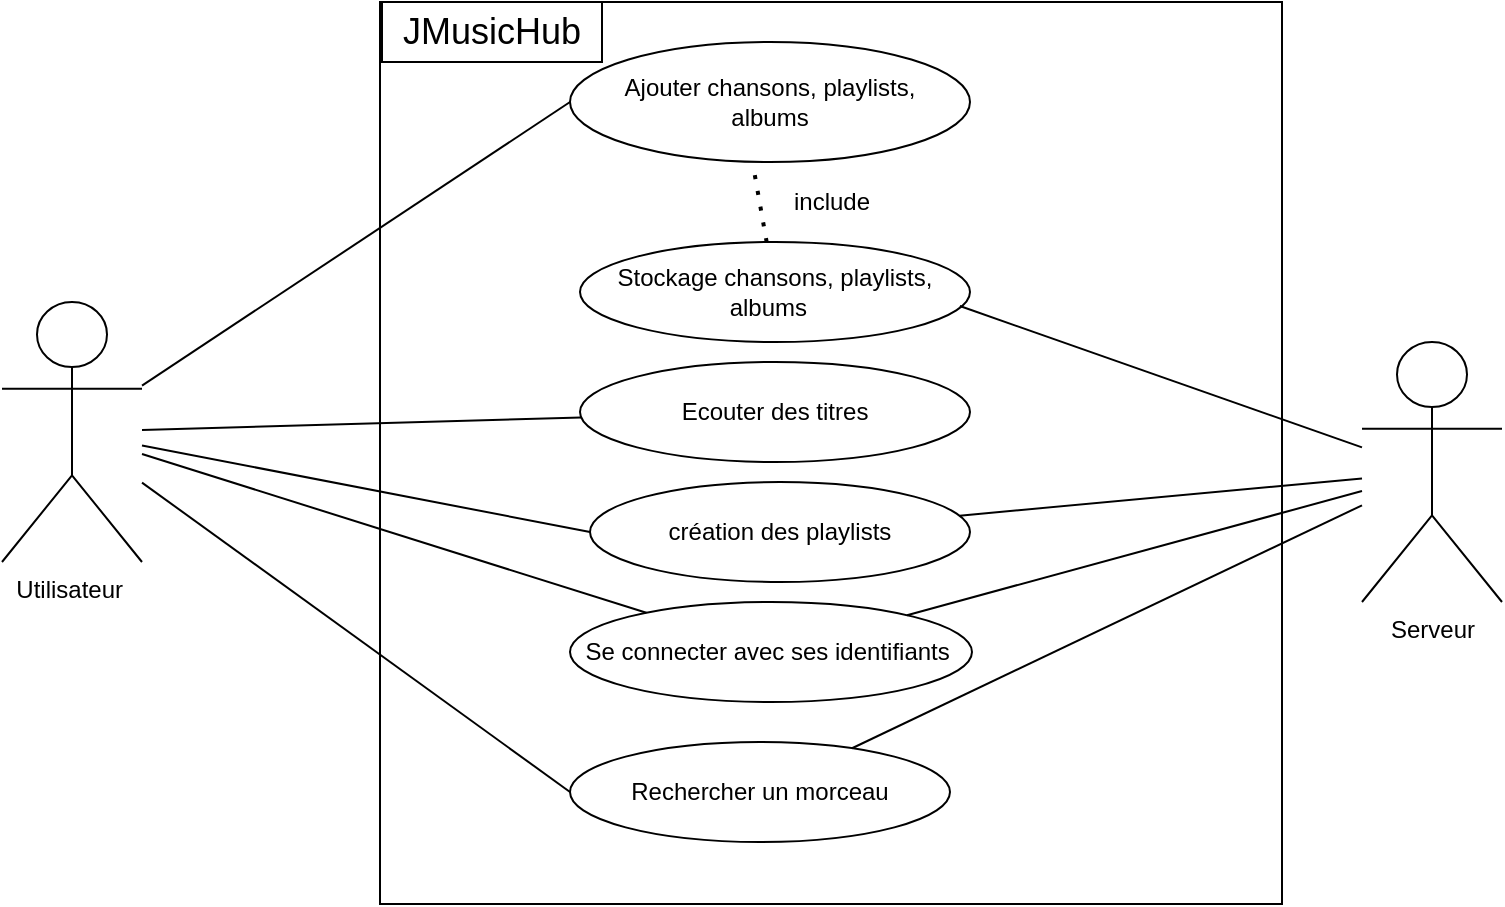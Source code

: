 <mxfile version="14.5.8" type="onedrive"><diagram id="7olTwa6nOrxuYuHNmTWw" name="Page-1"><mxGraphModel dx="984" dy="341" grid="1" gridSize="10" guides="1" tooltips="1" connect="1" arrows="1" fold="1" page="1" pageScale="1" pageWidth="827" pageHeight="1169" math="0" shadow="0"><root><mxCell id="cExm7KRV4g2eKLTbP3-x-0"/><mxCell id="cExm7KRV4g2eKLTbP3-x-1" parent="cExm7KRV4g2eKLTbP3-x-0"/><mxCell id="0B5N8SbF55vsnnsmIWxy-0" value="Utilisateur&amp;nbsp;" style="shape=umlActor;verticalLabelPosition=bottom;verticalAlign=top;html=1;outlineConnect=0;" vertex="1" parent="cExm7KRV4g2eKLTbP3-x-1"><mxGeometry x="80" y="180" width="70" height="130" as="geometry"/></mxCell><mxCell id="0B5N8SbF55vsnnsmIWxy-1" value="" style="whiteSpace=wrap;html=1;aspect=fixed;" vertex="1" parent="cExm7KRV4g2eKLTbP3-x-1"><mxGeometry x="269" y="30" width="451" height="451" as="geometry"/></mxCell><mxCell id="0B5N8SbF55vsnnsmIWxy-2" value="&lt;span&gt;Ajouter chansons, playlists,&lt;/span&gt;&lt;br&gt;&lt;span&gt;albums&lt;/span&gt;" style="ellipse;whiteSpace=wrap;html=1;" vertex="1" parent="cExm7KRV4g2eKLTbP3-x-1"><mxGeometry x="364" y="50" width="200" height="60" as="geometry"/></mxCell><mxCell id="0B5N8SbF55vsnnsmIWxy-3" value="&lt;span style=&quot;font-family: &amp;#34;helvetica&amp;#34;&quot;&gt;Ecouter des titres&lt;/span&gt;" style="ellipse;whiteSpace=wrap;html=1;" vertex="1" parent="cExm7KRV4g2eKLTbP3-x-1"><mxGeometry x="369" y="210" width="195" height="50" as="geometry"/></mxCell><mxCell id="0B5N8SbF55vsnnsmIWxy-4" value="création des playlists" style="ellipse;whiteSpace=wrap;html=1;" vertex="1" parent="cExm7KRV4g2eKLTbP3-x-1"><mxGeometry x="374" y="270" width="190" height="50" as="geometry"/></mxCell><mxCell id="0B5N8SbF55vsnnsmIWxy-5" value="Se connecter avec ses identifiants&amp;nbsp;" style="ellipse;whiteSpace=wrap;html=1;" vertex="1" parent="cExm7KRV4g2eKLTbP3-x-1"><mxGeometry x="364" y="330" width="201" height="50" as="geometry"/></mxCell><mxCell id="0B5N8SbF55vsnnsmIWxy-6" value="Rechercher un morceau" style="ellipse;whiteSpace=wrap;html=1;" vertex="1" parent="cExm7KRV4g2eKLTbP3-x-1"><mxGeometry x="364" y="400" width="190" height="50" as="geometry"/></mxCell><mxCell id="0B5N8SbF55vsnnsmIWxy-7" value="" style="endArrow=none;html=1;entryX=0;entryY=0.5;entryDx=0;entryDy=0;" edge="1" parent="cExm7KRV4g2eKLTbP3-x-1" source="0B5N8SbF55vsnnsmIWxy-0" target="0B5N8SbF55vsnnsmIWxy-6"><mxGeometry width="50" height="50" relative="1" as="geometry"><mxPoint x="170" y="250" as="sourcePoint"/><mxPoint x="412" y="142" as="targetPoint"/></mxGeometry></mxCell><mxCell id="0B5N8SbF55vsnnsmIWxy-8" value="" style="endArrow=none;html=1;" edge="1" parent="cExm7KRV4g2eKLTbP3-x-1" source="0B5N8SbF55vsnnsmIWxy-0" target="0B5N8SbF55vsnnsmIWxy-5"><mxGeometry width="50" height="50" relative="1" as="geometry"><mxPoint x="180" y="257.685" as="sourcePoint"/><mxPoint x="390" y="265" as="targetPoint"/></mxGeometry></mxCell><mxCell id="0B5N8SbF55vsnnsmIWxy-9" value="Serveur" style="shape=umlActor;verticalLabelPosition=bottom;verticalAlign=top;html=1;outlineConnect=0;" vertex="1" parent="cExm7KRV4g2eKLTbP3-x-1"><mxGeometry x="760" y="200" width="70" height="130" as="geometry"/></mxCell><mxCell id="0B5N8SbF55vsnnsmIWxy-10" value="" style="endArrow=none;html=1;entryX=0;entryY=0.5;entryDx=0;entryDy=0;" edge="1" parent="cExm7KRV4g2eKLTbP3-x-1" source="0B5N8SbF55vsnnsmIWxy-0" target="0B5N8SbF55vsnnsmIWxy-2"><mxGeometry width="50" height="50" relative="1" as="geometry"><mxPoint x="170" y="240" as="sourcePoint"/><mxPoint x="220" y="190" as="targetPoint"/></mxGeometry></mxCell><mxCell id="0B5N8SbF55vsnnsmIWxy-11" value="" style="endArrow=none;html=1;" edge="1" parent="cExm7KRV4g2eKLTbP3-x-1" source="0B5N8SbF55vsnnsmIWxy-0" target="0B5N8SbF55vsnnsmIWxy-3"><mxGeometry width="50" height="50" relative="1" as="geometry"><mxPoint x="200" y="260" as="sourcePoint"/><mxPoint x="250" y="210" as="targetPoint"/></mxGeometry></mxCell><mxCell id="0B5N8SbF55vsnnsmIWxy-12" value="" style="endArrow=none;html=1;" edge="1" parent="cExm7KRV4g2eKLTbP3-x-1" source="0B5N8SbF55vsnnsmIWxy-4" target="0B5N8SbF55vsnnsmIWxy-9"><mxGeometry width="50" height="50" relative="1" as="geometry"><mxPoint x="630" y="300" as="sourcePoint"/><mxPoint x="680" y="250" as="targetPoint"/></mxGeometry></mxCell><mxCell id="0B5N8SbF55vsnnsmIWxy-13" value="" style="endArrow=none;html=1;" edge="1" parent="cExm7KRV4g2eKLTbP3-x-1" source="0B5N8SbF55vsnnsmIWxy-5" target="0B5N8SbF55vsnnsmIWxy-9"><mxGeometry width="50" height="50" relative="1" as="geometry"><mxPoint x="710" y="330" as="sourcePoint"/><mxPoint x="760" y="280" as="targetPoint"/></mxGeometry></mxCell><mxCell id="0B5N8SbF55vsnnsmIWxy-14" value="" style="endArrow=none;html=1;" edge="1" parent="cExm7KRV4g2eKLTbP3-x-1" source="0B5N8SbF55vsnnsmIWxy-6" target="0B5N8SbF55vsnnsmIWxy-9"><mxGeometry width="50" height="50" relative="1" as="geometry"><mxPoint x="690" y="400" as="sourcePoint"/><mxPoint x="740" y="350" as="targetPoint"/></mxGeometry></mxCell><mxCell id="0B5N8SbF55vsnnsmIWxy-15" value="" style="endArrow=none;html=1;entryX=0;entryY=0.5;entryDx=0;entryDy=0;" edge="1" parent="cExm7KRV4g2eKLTbP3-x-1" source="0B5N8SbF55vsnnsmIWxy-0" target="0B5N8SbF55vsnnsmIWxy-4"><mxGeometry width="50" height="50" relative="1" as="geometry"><mxPoint x="220" y="290" as="sourcePoint"/><mxPoint x="270" y="240" as="targetPoint"/></mxGeometry></mxCell><mxCell id="0B5N8SbF55vsnnsmIWxy-16" value="&lt;font face=&quot;helvetica&quot;&gt;Stockage chansons, playlists,&lt;br&gt;albums&amp;nbsp;&amp;nbsp;&lt;/font&gt;" style="ellipse;whiteSpace=wrap;html=1;" vertex="1" parent="cExm7KRV4g2eKLTbP3-x-1"><mxGeometry x="369" y="150" width="195" height="50" as="geometry"/></mxCell><mxCell id="0B5N8SbF55vsnnsmIWxy-17" value="" style="endArrow=none;html=1;entryX=0.974;entryY=0.64;entryDx=0;entryDy=0;entryPerimeter=0;" edge="1" parent="cExm7KRV4g2eKLTbP3-x-1" source="0B5N8SbF55vsnnsmIWxy-9" target="0B5N8SbF55vsnnsmIWxy-16"><mxGeometry width="50" height="50" relative="1" as="geometry"><mxPoint x="240" y="250" as="sourcePoint"/><mxPoint x="290" y="200" as="targetPoint"/></mxGeometry></mxCell><mxCell id="0B5N8SbF55vsnnsmIWxy-18" value="include" style="text;html=1;strokeColor=none;fillColor=none;align=center;verticalAlign=middle;whiteSpace=wrap;rounded=0;" vertex="1" parent="cExm7KRV4g2eKLTbP3-x-1"><mxGeometry x="474.5" y="120" width="40" height="20" as="geometry"/></mxCell><mxCell id="0B5N8SbF55vsnnsmIWxy-19" value="" style="endArrow=none;dashed=1;html=1;dashPattern=1 3;strokeWidth=2;entryX=0.458;entryY=1.033;entryDx=0;entryDy=0;entryPerimeter=0;" edge="1" parent="cExm7KRV4g2eKLTbP3-x-1" source="0B5N8SbF55vsnnsmIWxy-16" target="0B5N8SbF55vsnnsmIWxy-2"><mxGeometry width="50" height="50" relative="1" as="geometry"><mxPoint x="370" y="170" as="sourcePoint"/><mxPoint x="420" y="120" as="targetPoint"/></mxGeometry></mxCell><mxCell id="0B5N8SbF55vsnnsmIWxy-20" value="&lt;span style=&quot;font-size: 18px&quot;&gt;&lt;font style=&quot;vertical-align: inherit&quot;&gt;&lt;font style=&quot;vertical-align: inherit&quot;&gt;JMusicHub&lt;/font&gt;&lt;/font&gt;&lt;/span&gt;" style="rounded=0;whiteSpace=wrap;html=1;" vertex="1" parent="cExm7KRV4g2eKLTbP3-x-1"><mxGeometry x="270" y="30" width="110" height="30" as="geometry"/></mxCell></root></mxGraphModel></diagram></mxfile>